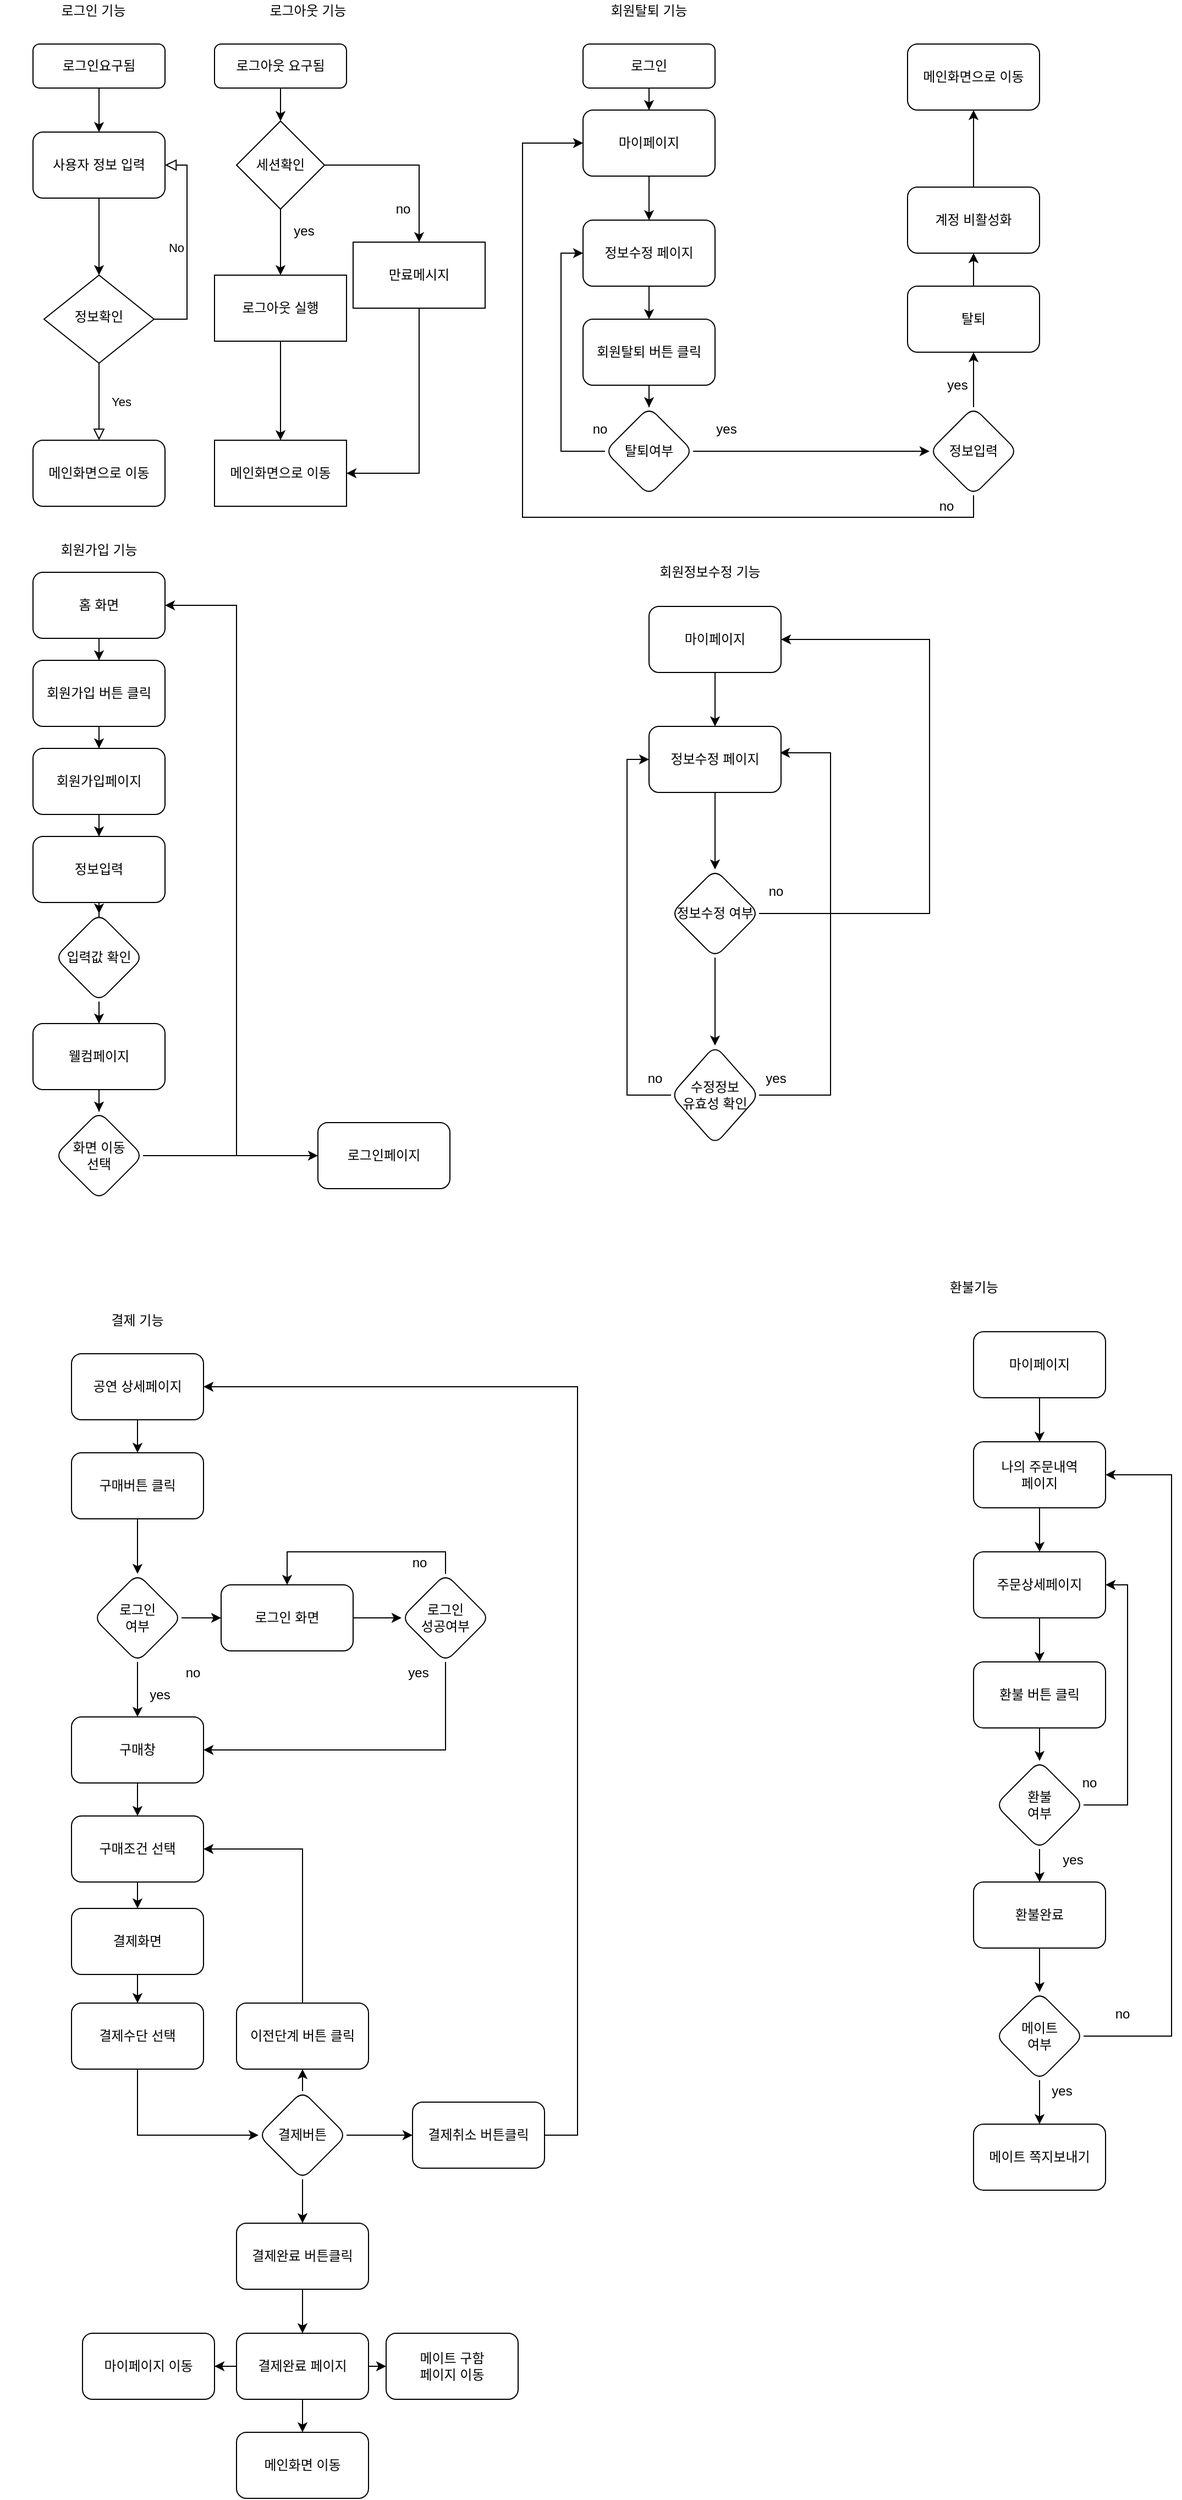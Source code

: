 <mxfile version="13.5.7" type="github">
  <diagram id="C5RBs43oDa-KdzZeNtuy" name="Page-1">
    <mxGraphModel dx="1422" dy="762" grid="1" gridSize="10" guides="1" tooltips="1" connect="1" arrows="1" fold="1" page="1" pageScale="1" pageWidth="827" pageHeight="1169" math="0" shadow="0">
      <root>
        <mxCell id="WIyWlLk6GJQsqaUBKTNV-0" />
        <mxCell id="WIyWlLk6GJQsqaUBKTNV-1" parent="WIyWlLk6GJQsqaUBKTNV-0" />
        <mxCell id="LUTRYHdeON9_UCQ0J5x3-24" value="" style="edgeStyle=orthogonalEdgeStyle;rounded=0;orthogonalLoop=1;jettySize=auto;html=1;" parent="WIyWlLk6GJQsqaUBKTNV-1" source="WIyWlLk6GJQsqaUBKTNV-3" target="LUTRYHdeON9_UCQ0J5x3-2" edge="1">
          <mxGeometry relative="1" as="geometry" />
        </mxCell>
        <mxCell id="WIyWlLk6GJQsqaUBKTNV-3" value="로그인요구됨" style="rounded=1;whiteSpace=wrap;html=1;fontSize=12;glass=0;strokeWidth=1;shadow=0;" parent="WIyWlLk6GJQsqaUBKTNV-1" vertex="1">
          <mxGeometry x="35" y="60" width="120" height="40" as="geometry" />
        </mxCell>
        <mxCell id="WIyWlLk6GJQsqaUBKTNV-4" value="Yes" style="rounded=0;html=1;jettySize=auto;orthogonalLoop=1;fontSize=11;endArrow=block;endFill=0;endSize=8;strokeWidth=1;shadow=0;labelBackgroundColor=none;edgeStyle=orthogonalEdgeStyle;exitX=0.5;exitY=1;exitDx=0;exitDy=0;" parent="WIyWlLk6GJQsqaUBKTNV-1" source="WIyWlLk6GJQsqaUBKTNV-6" edge="1">
          <mxGeometry y="20" relative="1" as="geometry">
            <mxPoint as="offset" />
            <mxPoint x="95" y="410" as="sourcePoint" />
            <mxPoint x="95" y="420" as="targetPoint" />
          </mxGeometry>
        </mxCell>
        <mxCell id="WIyWlLk6GJQsqaUBKTNV-5" value="No" style="edgeStyle=orthogonalEdgeStyle;rounded=0;html=1;jettySize=auto;orthogonalLoop=1;fontSize=11;endArrow=block;endFill=0;endSize=8;strokeWidth=1;shadow=0;labelBackgroundColor=none;entryX=1;entryY=0.5;entryDx=0;entryDy=0;" parent="WIyWlLk6GJQsqaUBKTNV-1" source="WIyWlLk6GJQsqaUBKTNV-6" target="LUTRYHdeON9_UCQ0J5x3-2" edge="1">
          <mxGeometry y="10" relative="1" as="geometry">
            <mxPoint as="offset" />
            <mxPoint x="215" y="310" as="targetPoint" />
            <Array as="points">
              <mxPoint x="175" y="310" />
              <mxPoint x="175" y="170" />
            </Array>
          </mxGeometry>
        </mxCell>
        <mxCell id="WIyWlLk6GJQsqaUBKTNV-6" value="정보확인" style="rhombus;whiteSpace=wrap;html=1;shadow=0;fontFamily=Helvetica;fontSize=12;align=center;strokeWidth=1;spacing=6;spacingTop=-4;" parent="WIyWlLk6GJQsqaUBKTNV-1" vertex="1">
          <mxGeometry x="45" y="270" width="100" height="80" as="geometry" />
        </mxCell>
        <mxCell id="LUTRYHdeON9_UCQ0J5x3-0" value="로그인 기능" style="text;html=1;strokeColor=none;fillColor=none;align=center;verticalAlign=middle;whiteSpace=wrap;rounded=0;" parent="WIyWlLk6GJQsqaUBKTNV-1" vertex="1">
          <mxGeometry x="5" y="20" width="170" height="20" as="geometry" />
        </mxCell>
        <mxCell id="LUTRYHdeON9_UCQ0J5x3-1" value="메인화면으로 이동" style="rounded=1;whiteSpace=wrap;html=1;" parent="WIyWlLk6GJQsqaUBKTNV-1" vertex="1">
          <mxGeometry x="35" y="420" width="120" height="60" as="geometry" />
        </mxCell>
        <mxCell id="LUTRYHdeON9_UCQ0J5x3-25" value="" style="edgeStyle=orthogonalEdgeStyle;rounded=0;orthogonalLoop=1;jettySize=auto;html=1;" parent="WIyWlLk6GJQsqaUBKTNV-1" source="LUTRYHdeON9_UCQ0J5x3-2" target="WIyWlLk6GJQsqaUBKTNV-6" edge="1">
          <mxGeometry relative="1" as="geometry" />
        </mxCell>
        <mxCell id="LUTRYHdeON9_UCQ0J5x3-2" value="사용자 정보 입력" style="rounded=1;whiteSpace=wrap;html=1;" parent="WIyWlLk6GJQsqaUBKTNV-1" vertex="1">
          <mxGeometry x="35" y="140" width="120" height="60" as="geometry" />
        </mxCell>
        <mxCell id="LUTRYHdeON9_UCQ0J5x3-26" value="" style="edgeStyle=orthogonalEdgeStyle;rounded=0;orthogonalLoop=1;jettySize=auto;html=1;" parent="WIyWlLk6GJQsqaUBKTNV-1" source="LUTRYHdeON9_UCQ0J5x3-13" target="LUTRYHdeON9_UCQ0J5x3-21" edge="1">
          <mxGeometry relative="1" as="geometry" />
        </mxCell>
        <mxCell id="LUTRYHdeON9_UCQ0J5x3-13" value="로그아웃 요구됨" style="rounded=1;whiteSpace=wrap;html=1;fontSize=12;glass=0;strokeWidth=1;shadow=0;" parent="WIyWlLk6GJQsqaUBKTNV-1" vertex="1">
          <mxGeometry x="200" y="60" width="120" height="40" as="geometry" />
        </mxCell>
        <mxCell id="LUTRYHdeON9_UCQ0J5x3-17" value="로그아웃 기능" style="text;html=1;strokeColor=none;fillColor=none;align=center;verticalAlign=middle;whiteSpace=wrap;rounded=0;" parent="WIyWlLk6GJQsqaUBKTNV-1" vertex="1">
          <mxGeometry x="200" y="20" width="170" height="20" as="geometry" />
        </mxCell>
        <mxCell id="LUTRYHdeON9_UCQ0J5x3-36" value="" style="edgeStyle=orthogonalEdgeStyle;rounded=0;orthogonalLoop=1;jettySize=auto;html=1;" parent="WIyWlLk6GJQsqaUBKTNV-1" source="LUTRYHdeON9_UCQ0J5x3-21" target="LUTRYHdeON9_UCQ0J5x3-35" edge="1">
          <mxGeometry relative="1" as="geometry" />
        </mxCell>
        <mxCell id="LUTRYHdeON9_UCQ0J5x3-43" value="" style="edgeStyle=orthogonalEdgeStyle;rounded=0;orthogonalLoop=1;jettySize=auto;html=1;" parent="WIyWlLk6GJQsqaUBKTNV-1" source="LUTRYHdeON9_UCQ0J5x3-21" target="LUTRYHdeON9_UCQ0J5x3-42" edge="1">
          <mxGeometry relative="1" as="geometry" />
        </mxCell>
        <mxCell id="LUTRYHdeON9_UCQ0J5x3-21" value="세션확인" style="rhombus;whiteSpace=wrap;html=1;" parent="WIyWlLk6GJQsqaUBKTNV-1" vertex="1">
          <mxGeometry x="220" y="130" width="80" height="80" as="geometry" />
        </mxCell>
        <mxCell id="LUTRYHdeON9_UCQ0J5x3-40" value="" style="edgeStyle=orthogonalEdgeStyle;rounded=0;orthogonalLoop=1;jettySize=auto;html=1;" parent="WIyWlLk6GJQsqaUBKTNV-1" source="LUTRYHdeON9_UCQ0J5x3-35" target="LUTRYHdeON9_UCQ0J5x3-39" edge="1">
          <mxGeometry relative="1" as="geometry" />
        </mxCell>
        <mxCell id="LUTRYHdeON9_UCQ0J5x3-35" value="로그아웃 실행" style="whiteSpace=wrap;html=1;" parent="WIyWlLk6GJQsqaUBKTNV-1" vertex="1">
          <mxGeometry x="200" y="270" width="120" height="60" as="geometry" />
        </mxCell>
        <mxCell id="LUTRYHdeON9_UCQ0J5x3-38" value="yes" style="text;html=1;align=center;verticalAlign=middle;resizable=0;points=[];autosize=1;" parent="WIyWlLk6GJQsqaUBKTNV-1" vertex="1">
          <mxGeometry x="266" y="220" width="30" height="20" as="geometry" />
        </mxCell>
        <mxCell id="LUTRYHdeON9_UCQ0J5x3-39" value="메인화면으로 이동" style="whiteSpace=wrap;html=1;" parent="WIyWlLk6GJQsqaUBKTNV-1" vertex="1">
          <mxGeometry x="200" y="420" width="120" height="60" as="geometry" />
        </mxCell>
        <mxCell id="LUTRYHdeON9_UCQ0J5x3-45" style="edgeStyle=orthogonalEdgeStyle;rounded=0;orthogonalLoop=1;jettySize=auto;html=1;exitX=0.5;exitY=1;exitDx=0;exitDy=0;entryX=1;entryY=0.5;entryDx=0;entryDy=0;" parent="WIyWlLk6GJQsqaUBKTNV-1" source="LUTRYHdeON9_UCQ0J5x3-42" target="LUTRYHdeON9_UCQ0J5x3-39" edge="1">
          <mxGeometry relative="1" as="geometry" />
        </mxCell>
        <mxCell id="LUTRYHdeON9_UCQ0J5x3-42" value="만료메시지" style="whiteSpace=wrap;html=1;" parent="WIyWlLk6GJQsqaUBKTNV-1" vertex="1">
          <mxGeometry x="326" y="240" width="120" height="60" as="geometry" />
        </mxCell>
        <mxCell id="LUTRYHdeON9_UCQ0J5x3-44" value="no" style="text;html=1;align=center;verticalAlign=middle;resizable=0;points=[];autosize=1;" parent="WIyWlLk6GJQsqaUBKTNV-1" vertex="1">
          <mxGeometry x="356" y="200" width="30" height="20" as="geometry" />
        </mxCell>
        <mxCell id="LUTRYHdeON9_UCQ0J5x3-46" value="회원탈퇴 기능" style="text;html=1;strokeColor=none;fillColor=none;align=center;verticalAlign=middle;whiteSpace=wrap;rounded=0;" parent="WIyWlLk6GJQsqaUBKTNV-1" vertex="1">
          <mxGeometry x="510" y="20" width="170" height="20" as="geometry" />
        </mxCell>
        <mxCell id="LUTRYHdeON9_UCQ0J5x3-49" value="" style="edgeStyle=orthogonalEdgeStyle;rounded=0;orthogonalLoop=1;jettySize=auto;html=1;" parent="WIyWlLk6GJQsqaUBKTNV-1" source="LUTRYHdeON9_UCQ0J5x3-47" target="LUTRYHdeON9_UCQ0J5x3-48" edge="1">
          <mxGeometry relative="1" as="geometry" />
        </mxCell>
        <mxCell id="LUTRYHdeON9_UCQ0J5x3-47" value="로그인" style="rounded=1;whiteSpace=wrap;html=1;fontSize=12;glass=0;strokeWidth=1;shadow=0;" parent="WIyWlLk6GJQsqaUBKTNV-1" vertex="1">
          <mxGeometry x="535" y="60" width="120" height="40" as="geometry" />
        </mxCell>
        <mxCell id="LUTRYHdeON9_UCQ0J5x3-51" value="" style="edgeStyle=orthogonalEdgeStyle;rounded=0;orthogonalLoop=1;jettySize=auto;html=1;" parent="WIyWlLk6GJQsqaUBKTNV-1" source="LUTRYHdeON9_UCQ0J5x3-48" target="LUTRYHdeON9_UCQ0J5x3-50" edge="1">
          <mxGeometry relative="1" as="geometry" />
        </mxCell>
        <mxCell id="LUTRYHdeON9_UCQ0J5x3-48" value="마이페이지" style="whiteSpace=wrap;html=1;rounded=1;shadow=0;strokeWidth=1;glass=0;" parent="WIyWlLk6GJQsqaUBKTNV-1" vertex="1">
          <mxGeometry x="535" y="120" width="120" height="60" as="geometry" />
        </mxCell>
        <mxCell id="LUTRYHdeON9_UCQ0J5x3-53" value="" style="edgeStyle=orthogonalEdgeStyle;rounded=0;orthogonalLoop=1;jettySize=auto;html=1;" parent="WIyWlLk6GJQsqaUBKTNV-1" source="LUTRYHdeON9_UCQ0J5x3-50" target="LUTRYHdeON9_UCQ0J5x3-52" edge="1">
          <mxGeometry relative="1" as="geometry" />
        </mxCell>
        <mxCell id="LUTRYHdeON9_UCQ0J5x3-50" value="정보수정 페이지" style="whiteSpace=wrap;html=1;rounded=1;shadow=0;strokeWidth=1;glass=0;" parent="WIyWlLk6GJQsqaUBKTNV-1" vertex="1">
          <mxGeometry x="535" y="220" width="120" height="60" as="geometry" />
        </mxCell>
        <mxCell id="LUTRYHdeON9_UCQ0J5x3-55" value="" style="edgeStyle=orthogonalEdgeStyle;rounded=0;orthogonalLoop=1;jettySize=auto;html=1;" parent="WIyWlLk6GJQsqaUBKTNV-1" source="LUTRYHdeON9_UCQ0J5x3-52" target="LUTRYHdeON9_UCQ0J5x3-54" edge="1">
          <mxGeometry relative="1" as="geometry" />
        </mxCell>
        <mxCell id="LUTRYHdeON9_UCQ0J5x3-52" value="회원탈퇴 버튼 클릭" style="whiteSpace=wrap;html=1;rounded=1;shadow=0;strokeWidth=1;glass=0;" parent="WIyWlLk6GJQsqaUBKTNV-1" vertex="1">
          <mxGeometry x="535" y="310" width="120" height="60" as="geometry" />
        </mxCell>
        <mxCell id="LUTRYHdeON9_UCQ0J5x3-125" style="edgeStyle=orthogonalEdgeStyle;rounded=0;orthogonalLoop=1;jettySize=auto;html=1;exitX=1;exitY=0.5;exitDx=0;exitDy=0;entryX=0;entryY=0.5;entryDx=0;entryDy=0;" parent="WIyWlLk6GJQsqaUBKTNV-1" source="LUTRYHdeON9_UCQ0J5x3-54" target="LUTRYHdeON9_UCQ0J5x3-56" edge="1">
          <mxGeometry relative="1" as="geometry" />
        </mxCell>
        <mxCell id="LUTRYHdeON9_UCQ0J5x3-126" style="edgeStyle=orthogonalEdgeStyle;rounded=0;orthogonalLoop=1;jettySize=auto;html=1;exitX=0;exitY=0.5;exitDx=0;exitDy=0;entryX=0;entryY=0.5;entryDx=0;entryDy=0;" parent="WIyWlLk6GJQsqaUBKTNV-1" source="LUTRYHdeON9_UCQ0J5x3-54" target="LUTRYHdeON9_UCQ0J5x3-50" edge="1">
          <mxGeometry relative="1" as="geometry" />
        </mxCell>
        <mxCell id="LUTRYHdeON9_UCQ0J5x3-54" value="탈퇴여부" style="rhombus;whiteSpace=wrap;html=1;rounded=1;shadow=0;strokeWidth=1;glass=0;" parent="WIyWlLk6GJQsqaUBKTNV-1" vertex="1">
          <mxGeometry x="555" y="390" width="80" height="80" as="geometry" />
        </mxCell>
        <mxCell id="LUTRYHdeON9_UCQ0J5x3-62" value="" style="edgeStyle=orthogonalEdgeStyle;rounded=0;orthogonalLoop=1;jettySize=auto;html=1;" parent="WIyWlLk6GJQsqaUBKTNV-1" source="LUTRYHdeON9_UCQ0J5x3-56" target="LUTRYHdeON9_UCQ0J5x3-61" edge="1">
          <mxGeometry relative="1" as="geometry" />
        </mxCell>
        <mxCell id="LUTRYHdeON9_UCQ0J5x3-128" style="edgeStyle=orthogonalEdgeStyle;rounded=0;orthogonalLoop=1;jettySize=auto;html=1;entryX=0;entryY=0.5;entryDx=0;entryDy=0;" parent="WIyWlLk6GJQsqaUBKTNV-1" source="LUTRYHdeON9_UCQ0J5x3-56" target="LUTRYHdeON9_UCQ0J5x3-48" edge="1">
          <mxGeometry relative="1" as="geometry">
            <Array as="points">
              <mxPoint x="890" y="490" />
              <mxPoint x="480" y="490" />
              <mxPoint x="480" y="150" />
            </Array>
          </mxGeometry>
        </mxCell>
        <mxCell id="LUTRYHdeON9_UCQ0J5x3-56" value="정보입력" style="rhombus;whiteSpace=wrap;html=1;rounded=1;shadow=0;strokeWidth=1;glass=0;" parent="WIyWlLk6GJQsqaUBKTNV-1" vertex="1">
          <mxGeometry x="850" y="390" width="80" height="80" as="geometry" />
        </mxCell>
        <mxCell id="LUTRYHdeON9_UCQ0J5x3-58" value="yes" style="text;html=1;align=center;verticalAlign=middle;resizable=0;points=[];autosize=1;" parent="WIyWlLk6GJQsqaUBKTNV-1" vertex="1">
          <mxGeometry x="650" y="400" width="30" height="20" as="geometry" />
        </mxCell>
        <mxCell id="LUTRYHdeON9_UCQ0J5x3-60" value="no" style="text;html=1;align=center;verticalAlign=middle;resizable=0;points=[];autosize=1;" parent="WIyWlLk6GJQsqaUBKTNV-1" vertex="1">
          <mxGeometry x="535" y="400" width="30" height="20" as="geometry" />
        </mxCell>
        <mxCell id="LUTRYHdeON9_UCQ0J5x3-64" value="" style="edgeStyle=orthogonalEdgeStyle;rounded=0;orthogonalLoop=1;jettySize=auto;html=1;" parent="WIyWlLk6GJQsqaUBKTNV-1" source="LUTRYHdeON9_UCQ0J5x3-61" target="LUTRYHdeON9_UCQ0J5x3-63" edge="1">
          <mxGeometry relative="1" as="geometry" />
        </mxCell>
        <mxCell id="LUTRYHdeON9_UCQ0J5x3-61" value="탈퇴" style="whiteSpace=wrap;html=1;rounded=1;shadow=0;strokeWidth=1;glass=0;" parent="WIyWlLk6GJQsqaUBKTNV-1" vertex="1">
          <mxGeometry x="830" y="280" width="120" height="60" as="geometry" />
        </mxCell>
        <mxCell id="LUTRYHdeON9_UCQ0J5x3-66" value="" style="edgeStyle=orthogonalEdgeStyle;rounded=0;orthogonalLoop=1;jettySize=auto;html=1;" parent="WIyWlLk6GJQsqaUBKTNV-1" source="LUTRYHdeON9_UCQ0J5x3-63" target="LUTRYHdeON9_UCQ0J5x3-65" edge="1">
          <mxGeometry relative="1" as="geometry" />
        </mxCell>
        <mxCell id="LUTRYHdeON9_UCQ0J5x3-63" value="계정 비활성화" style="whiteSpace=wrap;html=1;rounded=1;shadow=0;strokeWidth=1;glass=0;" parent="WIyWlLk6GJQsqaUBKTNV-1" vertex="1">
          <mxGeometry x="830" y="190" width="120" height="60" as="geometry" />
        </mxCell>
        <mxCell id="LUTRYHdeON9_UCQ0J5x3-65" value="메인화면으로 이동" style="whiteSpace=wrap;html=1;rounded=1;shadow=0;strokeWidth=1;glass=0;" parent="WIyWlLk6GJQsqaUBKTNV-1" vertex="1">
          <mxGeometry x="830" y="60" width="120" height="60" as="geometry" />
        </mxCell>
        <mxCell id="LUTRYHdeON9_UCQ0J5x3-68" value="no" style="text;html=1;align=center;verticalAlign=middle;resizable=0;points=[];autosize=1;" parent="WIyWlLk6GJQsqaUBKTNV-1" vertex="1">
          <mxGeometry x="850" y="470" width="30" height="20" as="geometry" />
        </mxCell>
        <mxCell id="LUTRYHdeON9_UCQ0J5x3-75" value="" style="edgeStyle=orthogonalEdgeStyle;rounded=0;orthogonalLoop=1;jettySize=auto;html=1;" parent="WIyWlLk6GJQsqaUBKTNV-1" source="LUTRYHdeON9_UCQ0J5x3-70" target="LUTRYHdeON9_UCQ0J5x3-74" edge="1">
          <mxGeometry relative="1" as="geometry" />
        </mxCell>
        <mxCell id="LUTRYHdeON9_UCQ0J5x3-70" value="홈 화면" style="rounded=1;whiteSpace=wrap;html=1;" parent="WIyWlLk6GJQsqaUBKTNV-1" vertex="1">
          <mxGeometry x="35" y="540" width="120" height="60" as="geometry" />
        </mxCell>
        <mxCell id="LUTRYHdeON9_UCQ0J5x3-72" value="회원가입 기능" style="text;html=1;strokeColor=none;fillColor=none;align=center;verticalAlign=middle;whiteSpace=wrap;rounded=0;" parent="WIyWlLk6GJQsqaUBKTNV-1" vertex="1">
          <mxGeometry x="50" y="510" width="90" height="20" as="geometry" />
        </mxCell>
        <mxCell id="LUTRYHdeON9_UCQ0J5x3-77" value="" style="edgeStyle=orthogonalEdgeStyle;rounded=0;orthogonalLoop=1;jettySize=auto;html=1;" parent="WIyWlLk6GJQsqaUBKTNV-1" source="LUTRYHdeON9_UCQ0J5x3-74" target="LUTRYHdeON9_UCQ0J5x3-76" edge="1">
          <mxGeometry relative="1" as="geometry" />
        </mxCell>
        <mxCell id="LUTRYHdeON9_UCQ0J5x3-74" value="회원가입 버튼 클릭" style="whiteSpace=wrap;html=1;rounded=1;" parent="WIyWlLk6GJQsqaUBKTNV-1" vertex="1">
          <mxGeometry x="35" y="620" width="120" height="60" as="geometry" />
        </mxCell>
        <mxCell id="LUTRYHdeON9_UCQ0J5x3-85" value="" style="edgeStyle=orthogonalEdgeStyle;rounded=0;orthogonalLoop=1;jettySize=auto;html=1;" parent="WIyWlLk6GJQsqaUBKTNV-1" source="LUTRYHdeON9_UCQ0J5x3-76" target="LUTRYHdeON9_UCQ0J5x3-84" edge="1">
          <mxGeometry relative="1" as="geometry" />
        </mxCell>
        <mxCell id="LUTRYHdeON9_UCQ0J5x3-76" value="회원가입페이지" style="whiteSpace=wrap;html=1;rounded=1;" parent="WIyWlLk6GJQsqaUBKTNV-1" vertex="1">
          <mxGeometry x="35" y="700" width="120" height="60" as="geometry" />
        </mxCell>
        <mxCell id="LUTRYHdeON9_UCQ0J5x3-87" value="" style="edgeStyle=orthogonalEdgeStyle;rounded=0;orthogonalLoop=1;jettySize=auto;html=1;" parent="WIyWlLk6GJQsqaUBKTNV-1" source="LUTRYHdeON9_UCQ0J5x3-84" target="LUTRYHdeON9_UCQ0J5x3-86" edge="1">
          <mxGeometry relative="1" as="geometry" />
        </mxCell>
        <mxCell id="LUTRYHdeON9_UCQ0J5x3-84" value="정보입력" style="whiteSpace=wrap;html=1;rounded=1;" parent="WIyWlLk6GJQsqaUBKTNV-1" vertex="1">
          <mxGeometry x="35" y="780" width="120" height="60" as="geometry" />
        </mxCell>
        <mxCell id="LUTRYHdeON9_UCQ0J5x3-93" value="" style="edgeStyle=orthogonalEdgeStyle;rounded=0;orthogonalLoop=1;jettySize=auto;html=1;" parent="WIyWlLk6GJQsqaUBKTNV-1" source="LUTRYHdeON9_UCQ0J5x3-86" target="LUTRYHdeON9_UCQ0J5x3-92" edge="1">
          <mxGeometry relative="1" as="geometry" />
        </mxCell>
        <mxCell id="LUTRYHdeON9_UCQ0J5x3-86" value="입력값 확인" style="rhombus;whiteSpace=wrap;html=1;rounded=1;" parent="WIyWlLk6GJQsqaUBKTNV-1" vertex="1">
          <mxGeometry x="55" y="850" width="80" height="80" as="geometry" />
        </mxCell>
        <mxCell id="LUTRYHdeON9_UCQ0J5x3-97" value="" style="edgeStyle=orthogonalEdgeStyle;rounded=0;orthogonalLoop=1;jettySize=auto;html=1;" parent="WIyWlLk6GJQsqaUBKTNV-1" source="LUTRYHdeON9_UCQ0J5x3-92" target="LUTRYHdeON9_UCQ0J5x3-96" edge="1">
          <mxGeometry relative="1" as="geometry" />
        </mxCell>
        <mxCell id="LUTRYHdeON9_UCQ0J5x3-92" value="웰컴페이지" style="whiteSpace=wrap;html=1;rounded=1;" parent="WIyWlLk6GJQsqaUBKTNV-1" vertex="1">
          <mxGeometry x="35" y="950" width="120" height="60" as="geometry" />
        </mxCell>
        <mxCell id="LUTRYHdeON9_UCQ0J5x3-100" value="" style="edgeStyle=orthogonalEdgeStyle;rounded=0;orthogonalLoop=1;jettySize=auto;html=1;" parent="WIyWlLk6GJQsqaUBKTNV-1" source="LUTRYHdeON9_UCQ0J5x3-96" target="LUTRYHdeON9_UCQ0J5x3-99" edge="1">
          <mxGeometry relative="1" as="geometry" />
        </mxCell>
        <mxCell id="LUTRYHdeON9_UCQ0J5x3-102" style="edgeStyle=orthogonalEdgeStyle;rounded=0;orthogonalLoop=1;jettySize=auto;html=1;exitX=1;exitY=0.5;exitDx=0;exitDy=0;entryX=1;entryY=0.5;entryDx=0;entryDy=0;" parent="WIyWlLk6GJQsqaUBKTNV-1" source="LUTRYHdeON9_UCQ0J5x3-96" target="LUTRYHdeON9_UCQ0J5x3-70" edge="1">
          <mxGeometry relative="1" as="geometry">
            <Array as="points">
              <mxPoint x="220" y="1070" />
              <mxPoint x="220" y="570" />
            </Array>
          </mxGeometry>
        </mxCell>
        <mxCell id="LUTRYHdeON9_UCQ0J5x3-96" value="화면 이동&lt;br&gt;선택" style="rhombus;whiteSpace=wrap;html=1;rounded=1;" parent="WIyWlLk6GJQsqaUBKTNV-1" vertex="1">
          <mxGeometry x="55" y="1030" width="80" height="80" as="geometry" />
        </mxCell>
        <mxCell id="LUTRYHdeON9_UCQ0J5x3-99" value="로그인페이지" style="whiteSpace=wrap;html=1;rounded=1;" parent="WIyWlLk6GJQsqaUBKTNV-1" vertex="1">
          <mxGeometry x="294" y="1040" width="120" height="60" as="geometry" />
        </mxCell>
        <mxCell id="LUTRYHdeON9_UCQ0J5x3-106" value="" style="edgeStyle=orthogonalEdgeStyle;rounded=0;orthogonalLoop=1;jettySize=auto;html=1;" parent="WIyWlLk6GJQsqaUBKTNV-1" source="LUTRYHdeON9_UCQ0J5x3-103" target="LUTRYHdeON9_UCQ0J5x3-105" edge="1">
          <mxGeometry relative="1" as="geometry" />
        </mxCell>
        <mxCell id="LUTRYHdeON9_UCQ0J5x3-103" value="마이페이지" style="rounded=1;whiteSpace=wrap;html=1;" parent="WIyWlLk6GJQsqaUBKTNV-1" vertex="1">
          <mxGeometry x="595" y="571" width="120" height="60" as="geometry" />
        </mxCell>
        <mxCell id="LUTRYHdeON9_UCQ0J5x3-104" value="회원정보수정 기능" style="text;html=1;align=center;verticalAlign=middle;resizable=0;points=[];autosize=1;" parent="WIyWlLk6GJQsqaUBKTNV-1" vertex="1">
          <mxGeometry x="595" y="530" width="110" height="20" as="geometry" />
        </mxCell>
        <mxCell id="LUTRYHdeON9_UCQ0J5x3-108" value="" style="edgeStyle=orthogonalEdgeStyle;rounded=0;orthogonalLoop=1;jettySize=auto;html=1;" parent="WIyWlLk6GJQsqaUBKTNV-1" source="LUTRYHdeON9_UCQ0J5x3-105" target="LUTRYHdeON9_UCQ0J5x3-107" edge="1">
          <mxGeometry relative="1" as="geometry" />
        </mxCell>
        <mxCell id="LUTRYHdeON9_UCQ0J5x3-105" value="정보수정 페이지" style="whiteSpace=wrap;html=1;rounded=1;" parent="WIyWlLk6GJQsqaUBKTNV-1" vertex="1">
          <mxGeometry x="595" y="680" width="120" height="60" as="geometry" />
        </mxCell>
        <mxCell id="LUTRYHdeON9_UCQ0J5x3-109" style="edgeStyle=orthogonalEdgeStyle;rounded=0;orthogonalLoop=1;jettySize=auto;html=1;exitX=1;exitY=0.5;exitDx=0;exitDy=0;entryX=1;entryY=0.5;entryDx=0;entryDy=0;" parent="WIyWlLk6GJQsqaUBKTNV-1" source="LUTRYHdeON9_UCQ0J5x3-107" target="LUTRYHdeON9_UCQ0J5x3-103" edge="1">
          <mxGeometry relative="1" as="geometry">
            <Array as="points">
              <mxPoint x="850" y="850" />
              <mxPoint x="850" y="601" />
            </Array>
          </mxGeometry>
        </mxCell>
        <mxCell id="LUTRYHdeON9_UCQ0J5x3-112" value="" style="edgeStyle=orthogonalEdgeStyle;rounded=0;orthogonalLoop=1;jettySize=auto;html=1;" parent="WIyWlLk6GJQsqaUBKTNV-1" source="LUTRYHdeON9_UCQ0J5x3-107" target="LUTRYHdeON9_UCQ0J5x3-111" edge="1">
          <mxGeometry relative="1" as="geometry" />
        </mxCell>
        <mxCell id="LUTRYHdeON9_UCQ0J5x3-107" value="정보수정 여부" style="rhombus;whiteSpace=wrap;html=1;rounded=1;" parent="WIyWlLk6GJQsqaUBKTNV-1" vertex="1">
          <mxGeometry x="615" y="810" width="80" height="80" as="geometry" />
        </mxCell>
        <mxCell id="LUTRYHdeON9_UCQ0J5x3-110" value="no" style="text;html=1;align=center;verticalAlign=middle;resizable=0;points=[];autosize=1;" parent="WIyWlLk6GJQsqaUBKTNV-1" vertex="1">
          <mxGeometry x="695" y="820" width="30" height="20" as="geometry" />
        </mxCell>
        <mxCell id="LUTRYHdeON9_UCQ0J5x3-114" style="edgeStyle=orthogonalEdgeStyle;rounded=0;orthogonalLoop=1;jettySize=auto;html=1;exitX=0;exitY=0.5;exitDx=0;exitDy=0;entryX=0;entryY=0.5;entryDx=0;entryDy=0;" parent="WIyWlLk6GJQsqaUBKTNV-1" source="LUTRYHdeON9_UCQ0J5x3-111" target="LUTRYHdeON9_UCQ0J5x3-105" edge="1">
          <mxGeometry relative="1" as="geometry" />
        </mxCell>
        <mxCell id="LUTRYHdeON9_UCQ0J5x3-122" style="edgeStyle=orthogonalEdgeStyle;rounded=0;orthogonalLoop=1;jettySize=auto;html=1;exitX=1;exitY=0.5;exitDx=0;exitDy=0;entryX=0.992;entryY=0.4;entryDx=0;entryDy=0;entryPerimeter=0;" parent="WIyWlLk6GJQsqaUBKTNV-1" source="LUTRYHdeON9_UCQ0J5x3-111" target="LUTRYHdeON9_UCQ0J5x3-105" edge="1">
          <mxGeometry relative="1" as="geometry">
            <Array as="points">
              <mxPoint x="760" y="1015" />
              <mxPoint x="760" y="704" />
            </Array>
          </mxGeometry>
        </mxCell>
        <mxCell id="LUTRYHdeON9_UCQ0J5x3-111" value="수정정보&lt;br&gt;유효성 확인" style="rhombus;whiteSpace=wrap;html=1;rounded=1;" parent="WIyWlLk6GJQsqaUBKTNV-1" vertex="1">
          <mxGeometry x="615" y="970" width="80" height="90" as="geometry" />
        </mxCell>
        <mxCell id="LUTRYHdeON9_UCQ0J5x3-115" value="no" style="text;html=1;align=center;verticalAlign=middle;resizable=0;points=[];autosize=1;" parent="WIyWlLk6GJQsqaUBKTNV-1" vertex="1">
          <mxGeometry x="585" y="990" width="30" height="20" as="geometry" />
        </mxCell>
        <mxCell id="LUTRYHdeON9_UCQ0J5x3-124" value="yes" style="text;html=1;align=center;verticalAlign=middle;resizable=0;points=[];autosize=1;" parent="WIyWlLk6GJQsqaUBKTNV-1" vertex="1">
          <mxGeometry x="695" y="990" width="30" height="20" as="geometry" />
        </mxCell>
        <mxCell id="LUTRYHdeON9_UCQ0J5x3-127" value="yes" style="text;html=1;align=center;verticalAlign=middle;resizable=0;points=[];autosize=1;" parent="WIyWlLk6GJQsqaUBKTNV-1" vertex="1">
          <mxGeometry x="860" y="360" width="30" height="20" as="geometry" />
        </mxCell>
        <mxCell id="LUTRYHdeON9_UCQ0J5x3-132" value="" style="edgeStyle=orthogonalEdgeStyle;rounded=0;orthogonalLoop=1;jettySize=auto;html=1;" parent="WIyWlLk6GJQsqaUBKTNV-1" source="LUTRYHdeON9_UCQ0J5x3-129" target="LUTRYHdeON9_UCQ0J5x3-131" edge="1">
          <mxGeometry relative="1" as="geometry" />
        </mxCell>
        <mxCell id="LUTRYHdeON9_UCQ0J5x3-129" value="공연 상세페이지" style="rounded=1;whiteSpace=wrap;html=1;" parent="WIyWlLk6GJQsqaUBKTNV-1" vertex="1">
          <mxGeometry x="70" y="1250" width="120" height="60" as="geometry" />
        </mxCell>
        <mxCell id="LUTRYHdeON9_UCQ0J5x3-130" value="결제 기능" style="text;html=1;strokeColor=none;fillColor=none;align=center;verticalAlign=middle;whiteSpace=wrap;rounded=0;" parent="WIyWlLk6GJQsqaUBKTNV-1" vertex="1">
          <mxGeometry x="100" y="1210" width="60" height="20" as="geometry" />
        </mxCell>
        <mxCell id="LUTRYHdeON9_UCQ0J5x3-134" value="" style="edgeStyle=orthogonalEdgeStyle;rounded=0;orthogonalLoop=1;jettySize=auto;html=1;" parent="WIyWlLk6GJQsqaUBKTNV-1" source="LUTRYHdeON9_UCQ0J5x3-131" target="LUTRYHdeON9_UCQ0J5x3-133" edge="1">
          <mxGeometry relative="1" as="geometry" />
        </mxCell>
        <mxCell id="LUTRYHdeON9_UCQ0J5x3-131" value="구매버튼 클릭" style="whiteSpace=wrap;html=1;rounded=1;" parent="WIyWlLk6GJQsqaUBKTNV-1" vertex="1">
          <mxGeometry x="70" y="1340" width="120" height="60" as="geometry" />
        </mxCell>
        <mxCell id="LUTRYHdeON9_UCQ0J5x3-136" value="" style="edgeStyle=orthogonalEdgeStyle;rounded=0;orthogonalLoop=1;jettySize=auto;html=1;" parent="WIyWlLk6GJQsqaUBKTNV-1" source="LUTRYHdeON9_UCQ0J5x3-133" target="LUTRYHdeON9_UCQ0J5x3-135" edge="1">
          <mxGeometry relative="1" as="geometry" />
        </mxCell>
        <mxCell id="LUTRYHdeON9_UCQ0J5x3-139" value="" style="edgeStyle=orthogonalEdgeStyle;rounded=0;orthogonalLoop=1;jettySize=auto;html=1;" parent="WIyWlLk6GJQsqaUBKTNV-1" source="LUTRYHdeON9_UCQ0J5x3-133" target="LUTRYHdeON9_UCQ0J5x3-138" edge="1">
          <mxGeometry relative="1" as="geometry" />
        </mxCell>
        <mxCell id="LUTRYHdeON9_UCQ0J5x3-133" value="로그인&lt;br&gt;여부" style="rhombus;whiteSpace=wrap;html=1;rounded=1;" parent="WIyWlLk6GJQsqaUBKTNV-1" vertex="1">
          <mxGeometry x="90" y="1450" width="80" height="80" as="geometry" />
        </mxCell>
        <mxCell id="LUTRYHdeON9_UCQ0J5x3-150" value="" style="edgeStyle=orthogonalEdgeStyle;rounded=0;orthogonalLoop=1;jettySize=auto;html=1;" parent="WIyWlLk6GJQsqaUBKTNV-1" source="LUTRYHdeON9_UCQ0J5x3-135" target="LUTRYHdeON9_UCQ0J5x3-149" edge="1">
          <mxGeometry relative="1" as="geometry" />
        </mxCell>
        <mxCell id="LUTRYHdeON9_UCQ0J5x3-135" value="구매창" style="whiteSpace=wrap;html=1;rounded=1;" parent="WIyWlLk6GJQsqaUBKTNV-1" vertex="1">
          <mxGeometry x="70" y="1580" width="120" height="60" as="geometry" />
        </mxCell>
        <mxCell id="LUTRYHdeON9_UCQ0J5x3-137" value="yes" style="text;html=1;align=center;verticalAlign=middle;resizable=0;points=[];autosize=1;" parent="WIyWlLk6GJQsqaUBKTNV-1" vertex="1">
          <mxGeometry x="135" y="1550" width="30" height="20" as="geometry" />
        </mxCell>
        <mxCell id="LUTRYHdeON9_UCQ0J5x3-143" value="" style="edgeStyle=orthogonalEdgeStyle;rounded=0;orthogonalLoop=1;jettySize=auto;html=1;" parent="WIyWlLk6GJQsqaUBKTNV-1" source="LUTRYHdeON9_UCQ0J5x3-138" target="LUTRYHdeON9_UCQ0J5x3-142" edge="1">
          <mxGeometry relative="1" as="geometry" />
        </mxCell>
        <mxCell id="LUTRYHdeON9_UCQ0J5x3-138" value="로그인 화면" style="whiteSpace=wrap;html=1;rounded=1;" parent="WIyWlLk6GJQsqaUBKTNV-1" vertex="1">
          <mxGeometry x="206" y="1460" width="120" height="60" as="geometry" />
        </mxCell>
        <mxCell id="LUTRYHdeON9_UCQ0J5x3-144" style="edgeStyle=orthogonalEdgeStyle;rounded=0;orthogonalLoop=1;jettySize=auto;html=1;entryX=1;entryY=0.5;entryDx=0;entryDy=0;" parent="WIyWlLk6GJQsqaUBKTNV-1" source="LUTRYHdeON9_UCQ0J5x3-142" target="LUTRYHdeON9_UCQ0J5x3-135" edge="1">
          <mxGeometry relative="1" as="geometry">
            <Array as="points">
              <mxPoint x="410" y="1610" />
            </Array>
          </mxGeometry>
        </mxCell>
        <mxCell id="LUTRYHdeON9_UCQ0J5x3-147" style="edgeStyle=orthogonalEdgeStyle;rounded=0;orthogonalLoop=1;jettySize=auto;html=1;exitX=0.5;exitY=0;exitDx=0;exitDy=0;entryX=0.5;entryY=0;entryDx=0;entryDy=0;" parent="WIyWlLk6GJQsqaUBKTNV-1" source="LUTRYHdeON9_UCQ0J5x3-142" target="LUTRYHdeON9_UCQ0J5x3-138" edge="1">
          <mxGeometry relative="1" as="geometry" />
        </mxCell>
        <mxCell id="LUTRYHdeON9_UCQ0J5x3-142" value="로그인&lt;br&gt;성공여부" style="rhombus;whiteSpace=wrap;html=1;rounded=1;" parent="WIyWlLk6GJQsqaUBKTNV-1" vertex="1">
          <mxGeometry x="370" y="1450" width="80" height="80" as="geometry" />
        </mxCell>
        <mxCell id="LUTRYHdeON9_UCQ0J5x3-145" value="yes&lt;br&gt;" style="text;html=1;align=center;verticalAlign=middle;resizable=0;points=[];autosize=1;" parent="WIyWlLk6GJQsqaUBKTNV-1" vertex="1">
          <mxGeometry x="370" y="1530" width="30" height="20" as="geometry" />
        </mxCell>
        <mxCell id="LUTRYHdeON9_UCQ0J5x3-146" value="no" style="text;html=1;align=center;verticalAlign=middle;resizable=0;points=[];autosize=1;" parent="WIyWlLk6GJQsqaUBKTNV-1" vertex="1">
          <mxGeometry x="165" y="1530" width="30" height="20" as="geometry" />
        </mxCell>
        <mxCell id="LUTRYHdeON9_UCQ0J5x3-148" value="no" style="text;html=1;align=center;verticalAlign=middle;resizable=0;points=[];autosize=1;" parent="WIyWlLk6GJQsqaUBKTNV-1" vertex="1">
          <mxGeometry x="371" y="1430" width="30" height="20" as="geometry" />
        </mxCell>
        <mxCell id="LUTRYHdeON9_UCQ0J5x3-152" value="" style="edgeStyle=orthogonalEdgeStyle;rounded=0;orthogonalLoop=1;jettySize=auto;html=1;" parent="WIyWlLk6GJQsqaUBKTNV-1" source="LUTRYHdeON9_UCQ0J5x3-149" target="LUTRYHdeON9_UCQ0J5x3-151" edge="1">
          <mxGeometry relative="1" as="geometry" />
        </mxCell>
        <mxCell id="LUTRYHdeON9_UCQ0J5x3-149" value="구매조건 선택" style="whiteSpace=wrap;html=1;rounded=1;" parent="WIyWlLk6GJQsqaUBKTNV-1" vertex="1">
          <mxGeometry x="70" y="1670" width="120" height="60" as="geometry" />
        </mxCell>
        <mxCell id="LUTRYHdeON9_UCQ0J5x3-154" value="" style="edgeStyle=orthogonalEdgeStyle;rounded=0;orthogonalLoop=1;jettySize=auto;html=1;" parent="WIyWlLk6GJQsqaUBKTNV-1" source="LUTRYHdeON9_UCQ0J5x3-151" target="LUTRYHdeON9_UCQ0J5x3-153" edge="1">
          <mxGeometry relative="1" as="geometry" />
        </mxCell>
        <mxCell id="LUTRYHdeON9_UCQ0J5x3-151" value="결제화면" style="whiteSpace=wrap;html=1;rounded=1;" parent="WIyWlLk6GJQsqaUBKTNV-1" vertex="1">
          <mxGeometry x="70" y="1754" width="120" height="60" as="geometry" />
        </mxCell>
        <mxCell id="LUTRYHdeON9_UCQ0J5x3-156" value="" style="edgeStyle=orthogonalEdgeStyle;rounded=0;orthogonalLoop=1;jettySize=auto;html=1;" parent="WIyWlLk6GJQsqaUBKTNV-1" source="LUTRYHdeON9_UCQ0J5x3-153" target="LUTRYHdeON9_UCQ0J5x3-155" edge="1">
          <mxGeometry relative="1" as="geometry">
            <Array as="points">
              <mxPoint x="130" y="1960" />
            </Array>
          </mxGeometry>
        </mxCell>
        <mxCell id="LUTRYHdeON9_UCQ0J5x3-153" value="결제수단 선택" style="whiteSpace=wrap;html=1;rounded=1;" parent="WIyWlLk6GJQsqaUBKTNV-1" vertex="1">
          <mxGeometry x="70" y="1840" width="120" height="60" as="geometry" />
        </mxCell>
        <mxCell id="TgETMYq4mniE9u3lnfvR-2" value="" style="edgeStyle=orthogonalEdgeStyle;rounded=0;orthogonalLoop=1;jettySize=auto;html=1;" edge="1" parent="WIyWlLk6GJQsqaUBKTNV-1" source="LUTRYHdeON9_UCQ0J5x3-155" target="TgETMYq4mniE9u3lnfvR-1">
          <mxGeometry relative="1" as="geometry" />
        </mxCell>
        <mxCell id="TgETMYq4mniE9u3lnfvR-6" value="" style="edgeStyle=orthogonalEdgeStyle;rounded=0;orthogonalLoop=1;jettySize=auto;html=1;" edge="1" parent="WIyWlLk6GJQsqaUBKTNV-1" source="LUTRYHdeON9_UCQ0J5x3-155" target="TgETMYq4mniE9u3lnfvR-5">
          <mxGeometry relative="1" as="geometry" />
        </mxCell>
        <mxCell id="TgETMYq4mniE9u3lnfvR-10" value="" style="edgeStyle=orthogonalEdgeStyle;rounded=0;orthogonalLoop=1;jettySize=auto;html=1;" edge="1" parent="WIyWlLk6GJQsqaUBKTNV-1" source="LUTRYHdeON9_UCQ0J5x3-155" target="TgETMYq4mniE9u3lnfvR-9">
          <mxGeometry relative="1" as="geometry" />
        </mxCell>
        <mxCell id="LUTRYHdeON9_UCQ0J5x3-155" value="결제버튼" style="rhombus;whiteSpace=wrap;html=1;rounded=1;" parent="WIyWlLk6GJQsqaUBKTNV-1" vertex="1">
          <mxGeometry x="240" y="1920" width="80" height="80" as="geometry" />
        </mxCell>
        <mxCell id="TgETMYq4mniE9u3lnfvR-3" style="edgeStyle=orthogonalEdgeStyle;rounded=0;orthogonalLoop=1;jettySize=auto;html=1;entryX=1;entryY=0.5;entryDx=0;entryDy=0;" edge="1" parent="WIyWlLk6GJQsqaUBKTNV-1" source="TgETMYq4mniE9u3lnfvR-1" target="LUTRYHdeON9_UCQ0J5x3-149">
          <mxGeometry relative="1" as="geometry">
            <Array as="points">
              <mxPoint x="280" y="1700" />
            </Array>
          </mxGeometry>
        </mxCell>
        <mxCell id="TgETMYq4mniE9u3lnfvR-1" value="이전단계 버튼 클릭" style="whiteSpace=wrap;html=1;rounded=1;" vertex="1" parent="WIyWlLk6GJQsqaUBKTNV-1">
          <mxGeometry x="220" y="1840" width="120" height="60" as="geometry" />
        </mxCell>
        <mxCell id="TgETMYq4mniE9u3lnfvR-7" style="edgeStyle=orthogonalEdgeStyle;rounded=0;orthogonalLoop=1;jettySize=auto;html=1;entryX=1;entryY=0.5;entryDx=0;entryDy=0;" edge="1" parent="WIyWlLk6GJQsqaUBKTNV-1" source="TgETMYq4mniE9u3lnfvR-5" target="LUTRYHdeON9_UCQ0J5x3-129">
          <mxGeometry relative="1" as="geometry">
            <Array as="points">
              <mxPoint x="530" y="1960" />
              <mxPoint x="530" y="1280" />
            </Array>
          </mxGeometry>
        </mxCell>
        <mxCell id="TgETMYq4mniE9u3lnfvR-5" value="결제취소 버튼클릭" style="whiteSpace=wrap;html=1;rounded=1;" vertex="1" parent="WIyWlLk6GJQsqaUBKTNV-1">
          <mxGeometry x="380" y="1930" width="120" height="60" as="geometry" />
        </mxCell>
        <mxCell id="TgETMYq4mniE9u3lnfvR-13" value="" style="edgeStyle=orthogonalEdgeStyle;rounded=0;orthogonalLoop=1;jettySize=auto;html=1;" edge="1" parent="WIyWlLk6GJQsqaUBKTNV-1" source="TgETMYq4mniE9u3lnfvR-9" target="TgETMYq4mniE9u3lnfvR-12">
          <mxGeometry relative="1" as="geometry" />
        </mxCell>
        <mxCell id="TgETMYq4mniE9u3lnfvR-9" value="결제완료 버튼클릭" style="whiteSpace=wrap;html=1;rounded=1;" vertex="1" parent="WIyWlLk6GJQsqaUBKTNV-1">
          <mxGeometry x="220" y="2040" width="120" height="60" as="geometry" />
        </mxCell>
        <mxCell id="TgETMYq4mniE9u3lnfvR-16" value="" style="edgeStyle=orthogonalEdgeStyle;rounded=0;orthogonalLoop=1;jettySize=auto;html=1;" edge="1" parent="WIyWlLk6GJQsqaUBKTNV-1" source="TgETMYq4mniE9u3lnfvR-12" target="TgETMYq4mniE9u3lnfvR-15">
          <mxGeometry relative="1" as="geometry" />
        </mxCell>
        <mxCell id="TgETMYq4mniE9u3lnfvR-18" value="" style="edgeStyle=orthogonalEdgeStyle;rounded=0;orthogonalLoop=1;jettySize=auto;html=1;" edge="1" parent="WIyWlLk6GJQsqaUBKTNV-1" source="TgETMYq4mniE9u3lnfvR-12" target="TgETMYq4mniE9u3lnfvR-17">
          <mxGeometry relative="1" as="geometry" />
        </mxCell>
        <mxCell id="TgETMYq4mniE9u3lnfvR-20" value="" style="edgeStyle=orthogonalEdgeStyle;rounded=0;orthogonalLoop=1;jettySize=auto;html=1;" edge="1" parent="WIyWlLk6GJQsqaUBKTNV-1" source="TgETMYq4mniE9u3lnfvR-12" target="TgETMYq4mniE9u3lnfvR-19">
          <mxGeometry relative="1" as="geometry" />
        </mxCell>
        <mxCell id="TgETMYq4mniE9u3lnfvR-12" value="결제완료 페이지" style="whiteSpace=wrap;html=1;rounded=1;" vertex="1" parent="WIyWlLk6GJQsqaUBKTNV-1">
          <mxGeometry x="220" y="2140" width="120" height="60" as="geometry" />
        </mxCell>
        <mxCell id="TgETMYq4mniE9u3lnfvR-15" value="마이페이지 이동" style="whiteSpace=wrap;html=1;rounded=1;" vertex="1" parent="WIyWlLk6GJQsqaUBKTNV-1">
          <mxGeometry x="80" y="2140" width="120" height="60" as="geometry" />
        </mxCell>
        <mxCell id="TgETMYq4mniE9u3lnfvR-17" value="메인화면 이동" style="whiteSpace=wrap;html=1;rounded=1;" vertex="1" parent="WIyWlLk6GJQsqaUBKTNV-1">
          <mxGeometry x="220" y="2230" width="120" height="60" as="geometry" />
        </mxCell>
        <mxCell id="TgETMYq4mniE9u3lnfvR-19" value="메이트 구함 &lt;br&gt;페이지 이동" style="whiteSpace=wrap;html=1;rounded=1;" vertex="1" parent="WIyWlLk6GJQsqaUBKTNV-1">
          <mxGeometry x="356" y="2140" width="120" height="60" as="geometry" />
        </mxCell>
        <mxCell id="TgETMYq4mniE9u3lnfvR-22" value="환불기능" style="text;html=1;align=center;verticalAlign=middle;resizable=0;points=[];autosize=1;" vertex="1" parent="WIyWlLk6GJQsqaUBKTNV-1">
          <mxGeometry x="860" y="1180" width="60" height="20" as="geometry" />
        </mxCell>
        <mxCell id="TgETMYq4mniE9u3lnfvR-25" value="" style="edgeStyle=orthogonalEdgeStyle;rounded=0;orthogonalLoop=1;jettySize=auto;html=1;" edge="1" parent="WIyWlLk6GJQsqaUBKTNV-1" source="TgETMYq4mniE9u3lnfvR-23" target="TgETMYq4mniE9u3lnfvR-24">
          <mxGeometry relative="1" as="geometry" />
        </mxCell>
        <mxCell id="TgETMYq4mniE9u3lnfvR-23" value="마이페이지" style="rounded=1;whiteSpace=wrap;html=1;" vertex="1" parent="WIyWlLk6GJQsqaUBKTNV-1">
          <mxGeometry x="890" y="1230" width="120" height="60" as="geometry" />
        </mxCell>
        <mxCell id="TgETMYq4mniE9u3lnfvR-27" value="" style="edgeStyle=orthogonalEdgeStyle;rounded=0;orthogonalLoop=1;jettySize=auto;html=1;" edge="1" parent="WIyWlLk6GJQsqaUBKTNV-1" source="TgETMYq4mniE9u3lnfvR-24" target="TgETMYq4mniE9u3lnfvR-26">
          <mxGeometry relative="1" as="geometry" />
        </mxCell>
        <mxCell id="TgETMYq4mniE9u3lnfvR-24" value="나의 주문내역&lt;br&gt;페이지" style="whiteSpace=wrap;html=1;rounded=1;" vertex="1" parent="WIyWlLk6GJQsqaUBKTNV-1">
          <mxGeometry x="890" y="1330" width="120" height="60" as="geometry" />
        </mxCell>
        <mxCell id="TgETMYq4mniE9u3lnfvR-29" value="" style="edgeStyle=orthogonalEdgeStyle;rounded=0;orthogonalLoop=1;jettySize=auto;html=1;" edge="1" parent="WIyWlLk6GJQsqaUBKTNV-1" source="TgETMYq4mniE9u3lnfvR-26" target="TgETMYq4mniE9u3lnfvR-28">
          <mxGeometry relative="1" as="geometry" />
        </mxCell>
        <mxCell id="TgETMYq4mniE9u3lnfvR-26" value="주문상세페이지" style="whiteSpace=wrap;html=1;rounded=1;" vertex="1" parent="WIyWlLk6GJQsqaUBKTNV-1">
          <mxGeometry x="890" y="1430" width="120" height="60" as="geometry" />
        </mxCell>
        <mxCell id="TgETMYq4mniE9u3lnfvR-32" value="" style="edgeStyle=orthogonalEdgeStyle;rounded=0;orthogonalLoop=1;jettySize=auto;html=1;" edge="1" parent="WIyWlLk6GJQsqaUBKTNV-1" source="TgETMYq4mniE9u3lnfvR-28" target="TgETMYq4mniE9u3lnfvR-31">
          <mxGeometry relative="1" as="geometry" />
        </mxCell>
        <mxCell id="TgETMYq4mniE9u3lnfvR-28" value="환불 버튼 클릭" style="whiteSpace=wrap;html=1;rounded=1;" vertex="1" parent="WIyWlLk6GJQsqaUBKTNV-1">
          <mxGeometry x="890" y="1530" width="120" height="60" as="geometry" />
        </mxCell>
        <mxCell id="TgETMYq4mniE9u3lnfvR-33" style="edgeStyle=orthogonalEdgeStyle;rounded=0;orthogonalLoop=1;jettySize=auto;html=1;entryX=1;entryY=0.5;entryDx=0;entryDy=0;" edge="1" parent="WIyWlLk6GJQsqaUBKTNV-1" source="TgETMYq4mniE9u3lnfvR-31" target="TgETMYq4mniE9u3lnfvR-26">
          <mxGeometry relative="1" as="geometry">
            <Array as="points">
              <mxPoint x="1030" y="1660" />
              <mxPoint x="1030" y="1460" />
            </Array>
          </mxGeometry>
        </mxCell>
        <mxCell id="TgETMYq4mniE9u3lnfvR-36" value="" style="edgeStyle=orthogonalEdgeStyle;rounded=0;orthogonalLoop=1;jettySize=auto;html=1;" edge="1" parent="WIyWlLk6GJQsqaUBKTNV-1" source="TgETMYq4mniE9u3lnfvR-31" target="TgETMYq4mniE9u3lnfvR-35">
          <mxGeometry relative="1" as="geometry" />
        </mxCell>
        <mxCell id="TgETMYq4mniE9u3lnfvR-31" value="환불&lt;br&gt;여부" style="rhombus;whiteSpace=wrap;html=1;rounded=1;" vertex="1" parent="WIyWlLk6GJQsqaUBKTNV-1">
          <mxGeometry x="910" y="1620" width="80" height="80" as="geometry" />
        </mxCell>
        <mxCell id="TgETMYq4mniE9u3lnfvR-34" value="no" style="text;html=1;align=center;verticalAlign=middle;resizable=0;points=[];autosize=1;" vertex="1" parent="WIyWlLk6GJQsqaUBKTNV-1">
          <mxGeometry x="980" y="1630" width="30" height="20" as="geometry" />
        </mxCell>
        <mxCell id="TgETMYq4mniE9u3lnfvR-39" value="" style="edgeStyle=orthogonalEdgeStyle;rounded=0;orthogonalLoop=1;jettySize=auto;html=1;" edge="1" parent="WIyWlLk6GJQsqaUBKTNV-1" source="TgETMYq4mniE9u3lnfvR-35" target="TgETMYq4mniE9u3lnfvR-38">
          <mxGeometry relative="1" as="geometry" />
        </mxCell>
        <mxCell id="TgETMYq4mniE9u3lnfvR-35" value="환불완료" style="whiteSpace=wrap;html=1;rounded=1;" vertex="1" parent="WIyWlLk6GJQsqaUBKTNV-1">
          <mxGeometry x="890" y="1730" width="120" height="60" as="geometry" />
        </mxCell>
        <mxCell id="TgETMYq4mniE9u3lnfvR-37" value="yes" style="text;html=1;align=center;verticalAlign=middle;resizable=0;points=[];autosize=1;" vertex="1" parent="WIyWlLk6GJQsqaUBKTNV-1">
          <mxGeometry x="965" y="1700" width="30" height="20" as="geometry" />
        </mxCell>
        <mxCell id="TgETMYq4mniE9u3lnfvR-40" style="edgeStyle=orthogonalEdgeStyle;rounded=0;orthogonalLoop=1;jettySize=auto;html=1;entryX=1;entryY=0.5;entryDx=0;entryDy=0;" edge="1" parent="WIyWlLk6GJQsqaUBKTNV-1" source="TgETMYq4mniE9u3lnfvR-38" target="TgETMYq4mniE9u3lnfvR-24">
          <mxGeometry relative="1" as="geometry">
            <Array as="points">
              <mxPoint x="1070" y="1870" />
              <mxPoint x="1070" y="1360" />
            </Array>
          </mxGeometry>
        </mxCell>
        <mxCell id="TgETMYq4mniE9u3lnfvR-43" value="" style="edgeStyle=orthogonalEdgeStyle;rounded=0;orthogonalLoop=1;jettySize=auto;html=1;" edge="1" parent="WIyWlLk6GJQsqaUBKTNV-1" source="TgETMYq4mniE9u3lnfvR-38" target="TgETMYq4mniE9u3lnfvR-42">
          <mxGeometry relative="1" as="geometry" />
        </mxCell>
        <mxCell id="TgETMYq4mniE9u3lnfvR-38" value="메이트&lt;br&gt;여부" style="rhombus;whiteSpace=wrap;html=1;rounded=1;" vertex="1" parent="WIyWlLk6GJQsqaUBKTNV-1">
          <mxGeometry x="910" y="1830" width="80" height="80" as="geometry" />
        </mxCell>
        <mxCell id="TgETMYq4mniE9u3lnfvR-41" value="no" style="text;html=1;align=center;verticalAlign=middle;resizable=0;points=[];autosize=1;" vertex="1" parent="WIyWlLk6GJQsqaUBKTNV-1">
          <mxGeometry x="1010" y="1840" width="30" height="20" as="geometry" />
        </mxCell>
        <mxCell id="TgETMYq4mniE9u3lnfvR-42" value="메이트 쪽지보내기" style="whiteSpace=wrap;html=1;rounded=1;" vertex="1" parent="WIyWlLk6GJQsqaUBKTNV-1">
          <mxGeometry x="890" y="1950" width="120" height="60" as="geometry" />
        </mxCell>
        <mxCell id="TgETMYq4mniE9u3lnfvR-44" value="yes" style="text;html=1;align=center;verticalAlign=middle;resizable=0;points=[];autosize=1;" vertex="1" parent="WIyWlLk6GJQsqaUBKTNV-1">
          <mxGeometry x="955" y="1910" width="30" height="20" as="geometry" />
        </mxCell>
      </root>
    </mxGraphModel>
  </diagram>
</mxfile>
